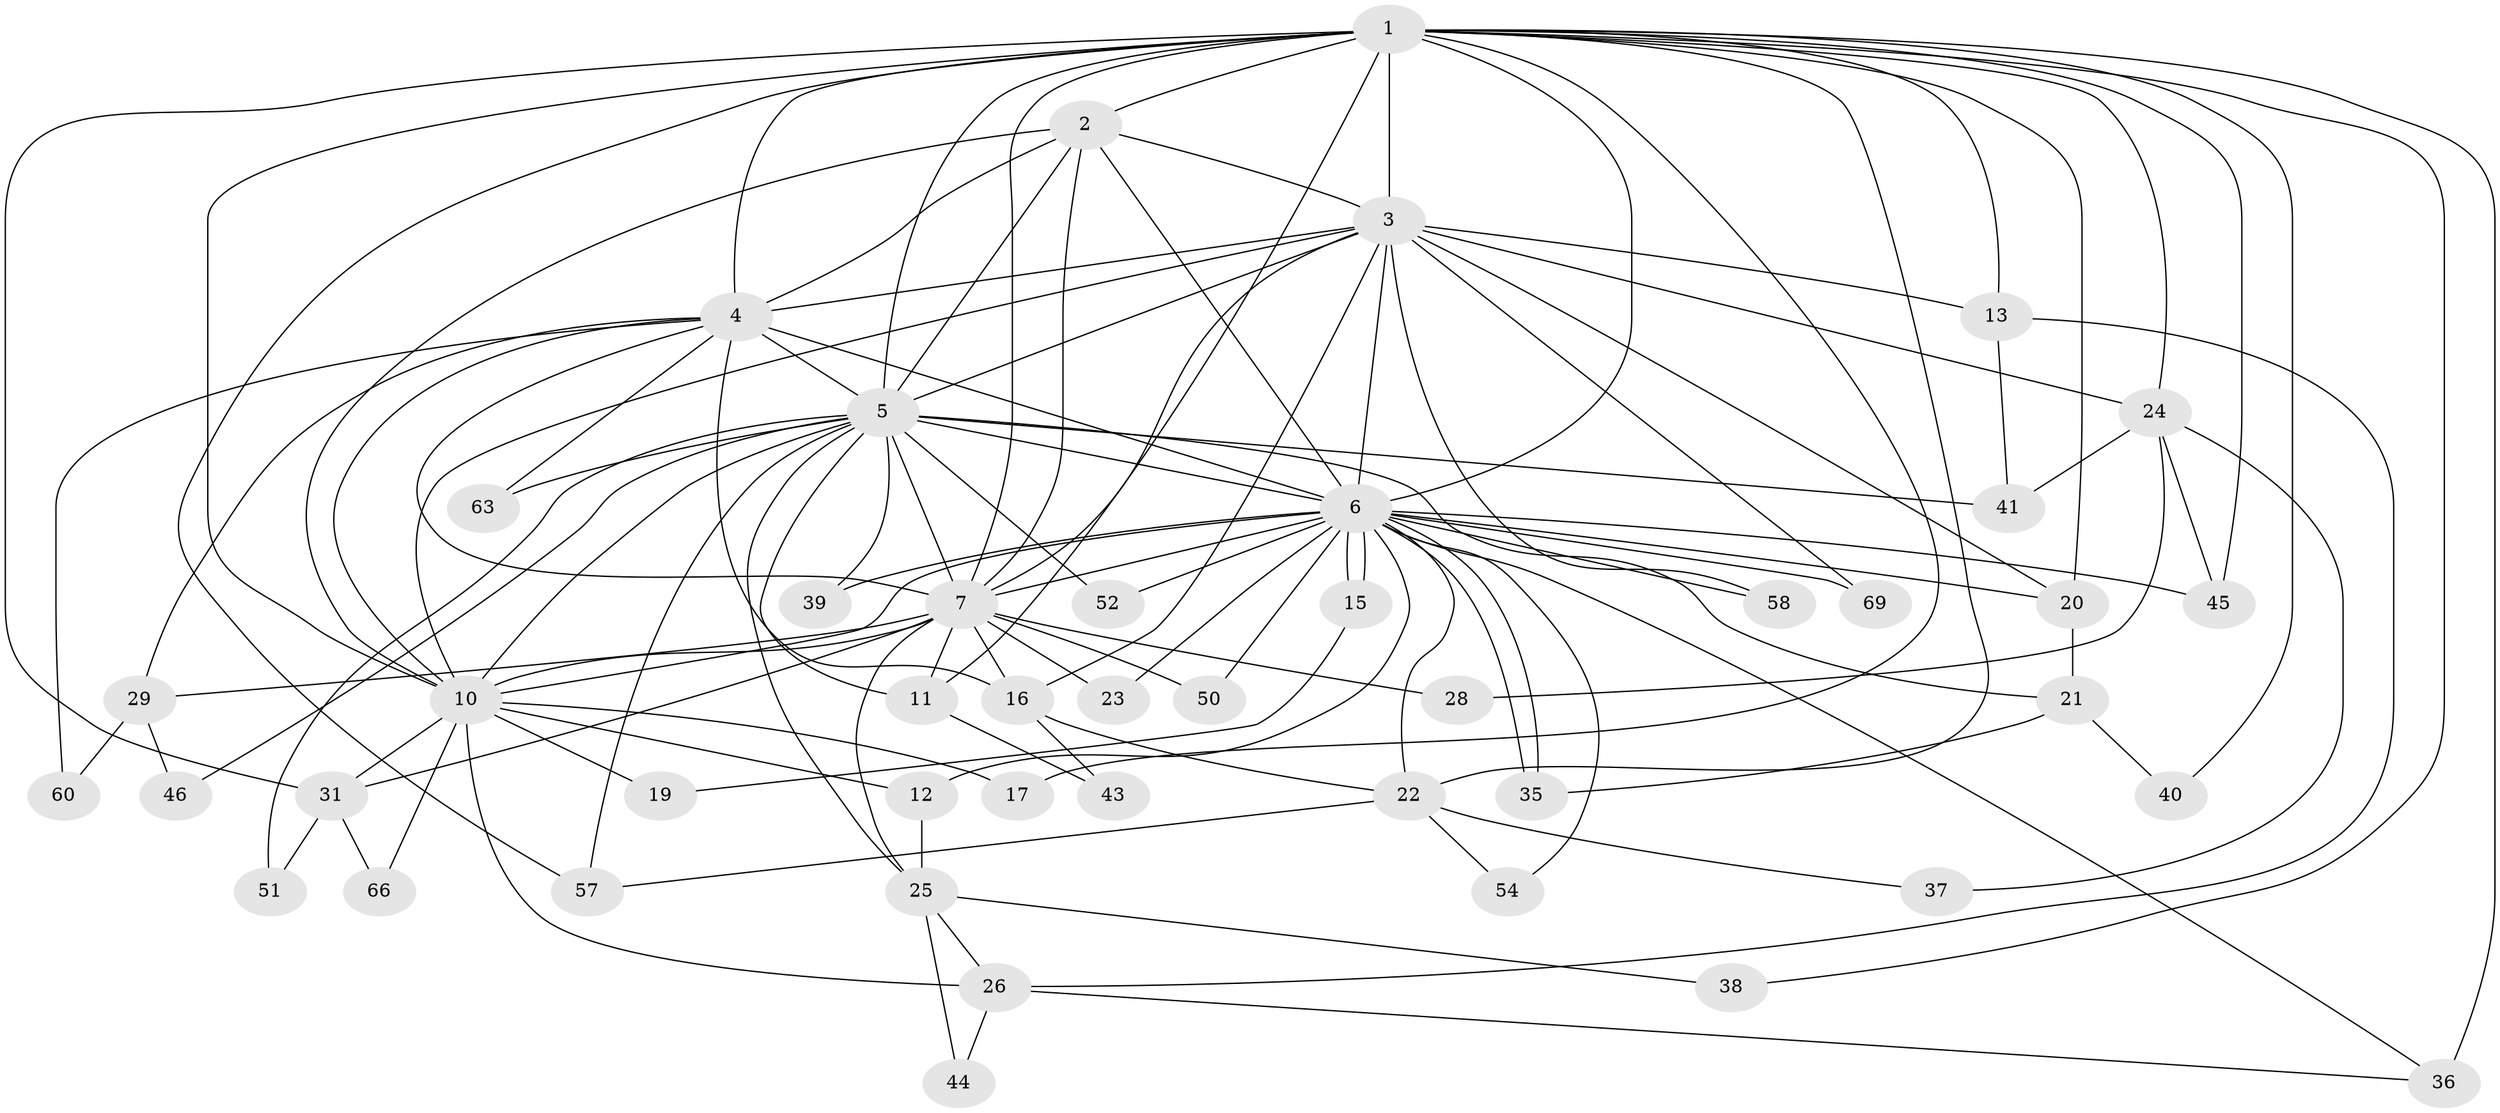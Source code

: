 // original degree distribution, {15: 0.028985507246376812, 10: 0.014492753623188406, 14: 0.014492753623188406, 19: 0.028985507246376812, 18: 0.043478260869565216, 17: 0.014492753623188406, 4: 0.11594202898550725, 3: 0.15942028985507245, 2: 0.5072463768115942, 5: 0.028985507246376812, 6: 0.043478260869565216}
// Generated by graph-tools (version 1.1) at 2025/41/03/06/25 10:41:33]
// undirected, 46 vertices, 116 edges
graph export_dot {
graph [start="1"]
  node [color=gray90,style=filled];
  1 [super="+8"];
  2 [super="+34"];
  3 [super="+18"];
  4 [super="+14"];
  5 [super="+64"];
  6 [super="+9"];
  7 [super="+27"];
  10 [super="+62"];
  11 [super="+68"];
  12;
  13 [super="+32"];
  15;
  16 [super="+56"];
  17 [super="+33"];
  19 [super="+61"];
  20 [super="+47"];
  21 [super="+55"];
  22 [super="+48"];
  23;
  24 [super="+53"];
  25 [super="+65"];
  26 [super="+30"];
  28;
  29;
  31 [super="+59"];
  35 [super="+42"];
  36 [super="+67"];
  37;
  38;
  39;
  40;
  41;
  43;
  44;
  45 [super="+49"];
  46;
  50;
  51;
  52;
  54;
  57;
  58;
  60;
  63;
  66;
  69;
  1 -- 2 [weight=2];
  1 -- 3 [weight=2];
  1 -- 4 [weight=3];
  1 -- 5 [weight=2];
  1 -- 6 [weight=4];
  1 -- 7 [weight=2];
  1 -- 10 [weight=2];
  1 -- 20;
  1 -- 22;
  1 -- 13 [weight=2];
  1 -- 17 [weight=2];
  1 -- 24;
  1 -- 36;
  1 -- 38;
  1 -- 40;
  1 -- 57;
  1 -- 31;
  1 -- 11;
  1 -- 45;
  2 -- 3;
  2 -- 4;
  2 -- 5;
  2 -- 6 [weight=3];
  2 -- 7;
  2 -- 10;
  3 -- 4;
  3 -- 5;
  3 -- 6 [weight=2];
  3 -- 7 [weight=2];
  3 -- 10;
  3 -- 13;
  3 -- 16;
  3 -- 24;
  3 -- 58;
  3 -- 69;
  3 -- 20;
  4 -- 5;
  4 -- 6 [weight=2];
  4 -- 7;
  4 -- 10;
  4 -- 29;
  4 -- 60;
  4 -- 63;
  4 -- 16;
  5 -- 6 [weight=2];
  5 -- 7;
  5 -- 10;
  5 -- 11;
  5 -- 21;
  5 -- 39;
  5 -- 41;
  5 -- 46;
  5 -- 51;
  5 -- 52;
  5 -- 63;
  5 -- 57;
  5 -- 25;
  6 -- 7 [weight=3];
  6 -- 10 [weight=2];
  6 -- 15;
  6 -- 15;
  6 -- 20;
  6 -- 35 [weight=2];
  6 -- 35;
  6 -- 39;
  6 -- 54;
  6 -- 58;
  6 -- 69;
  6 -- 12;
  6 -- 22;
  6 -- 23;
  6 -- 36;
  6 -- 45;
  6 -- 50;
  6 -- 52;
  7 -- 10 [weight=2];
  7 -- 11;
  7 -- 16;
  7 -- 23;
  7 -- 25;
  7 -- 28;
  7 -- 50;
  7 -- 31;
  7 -- 29;
  10 -- 12;
  10 -- 17;
  10 -- 19 [weight=2];
  10 -- 26;
  10 -- 31;
  10 -- 66;
  11 -- 43;
  12 -- 25;
  13 -- 41;
  13 -- 26;
  15 -- 19;
  16 -- 43;
  16 -- 22;
  20 -- 21;
  21 -- 40;
  21 -- 35;
  22 -- 37;
  22 -- 54;
  22 -- 57;
  24 -- 28;
  24 -- 37;
  24 -- 45;
  24 -- 41;
  25 -- 26;
  25 -- 38;
  25 -- 44;
  26 -- 44;
  26 -- 36;
  29 -- 46;
  29 -- 60;
  31 -- 51;
  31 -- 66;
}
